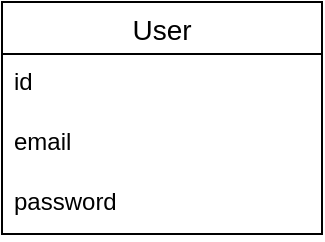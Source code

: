 <mxfile version="23.1.1" type="github">
  <diagram name="Страница — 1" id="5q1-4DPpyh_saPLMzBJS">
    <mxGraphModel dx="1050" dy="530" grid="1" gridSize="10" guides="1" tooltips="1" connect="1" arrows="1" fold="1" page="1" pageScale="1" pageWidth="827" pageHeight="1169" math="0" shadow="0">
      <root>
        <mxCell id="0" />
        <mxCell id="1" parent="0" />
        <mxCell id="0XO2GHa0KO60etqyypTX-14" value="User" style="swimlane;fontStyle=0;childLayout=stackLayout;horizontal=1;startSize=26;horizontalStack=0;resizeParent=1;resizeParentMax=0;resizeLast=0;collapsible=1;marginBottom=0;align=center;fontSize=14;" vertex="1" parent="1">
          <mxGeometry x="460" y="180" width="160" height="116" as="geometry" />
        </mxCell>
        <mxCell id="0XO2GHa0KO60etqyypTX-15" value="id" style="text;strokeColor=none;fillColor=none;spacingLeft=4;spacingRight=4;overflow=hidden;rotatable=0;points=[[0,0.5],[1,0.5]];portConstraint=eastwest;fontSize=12;whiteSpace=wrap;html=1;" vertex="1" parent="0XO2GHa0KO60etqyypTX-14">
          <mxGeometry y="26" width="160" height="30" as="geometry" />
        </mxCell>
        <mxCell id="0XO2GHa0KO60etqyypTX-16" value="email" style="text;strokeColor=none;fillColor=none;spacingLeft=4;spacingRight=4;overflow=hidden;rotatable=0;points=[[0,0.5],[1,0.5]];portConstraint=eastwest;fontSize=12;whiteSpace=wrap;html=1;" vertex="1" parent="0XO2GHa0KO60etqyypTX-14">
          <mxGeometry y="56" width="160" height="30" as="geometry" />
        </mxCell>
        <mxCell id="0XO2GHa0KO60etqyypTX-17" value="password" style="text;strokeColor=none;fillColor=none;spacingLeft=4;spacingRight=4;overflow=hidden;rotatable=0;points=[[0,0.5],[1,0.5]];portConstraint=eastwest;fontSize=12;whiteSpace=wrap;html=1;" vertex="1" parent="0XO2GHa0KO60etqyypTX-14">
          <mxGeometry y="86" width="160" height="30" as="geometry" />
        </mxCell>
      </root>
    </mxGraphModel>
  </diagram>
</mxfile>
